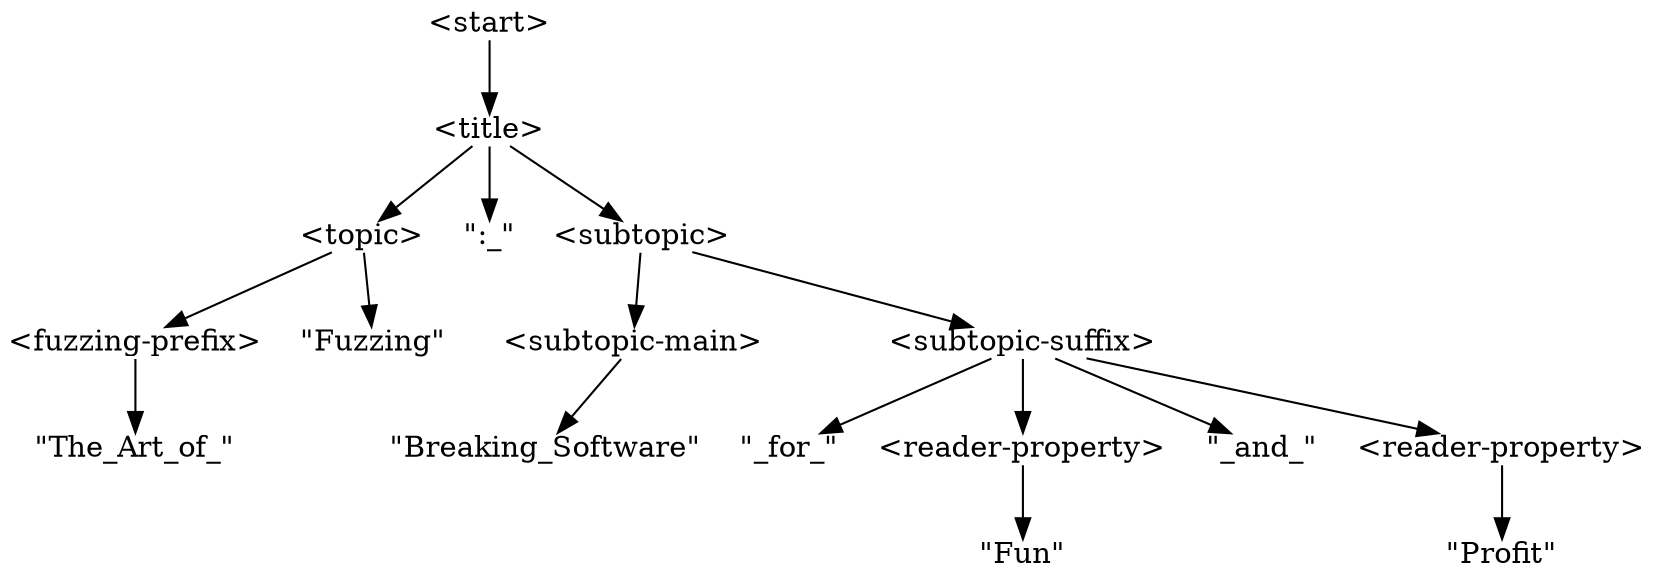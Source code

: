 digraph DerivationTree {

    node [shape=plain];

    n1 [label="\<start\>"];
    n2 [label="\<title\>"];
    n1 -> n2;

    n3 [label="\<topic\>"];
    n2 -> n3;

    n4 [label="\":_\""];
    n2 -> n4;

    n5 [label="\<subtopic\>"];
    n2 -> n5;

    n6 [label="\<fuzzing-prefix\>"];
    n3 -> n6;

    n7 [label="\"Fuzzing\""];
    n3 -> n7;

    n8 [label="\<subtopic-main\>"];
    n5 -> n8;

    n9 [label="\<subtopic-suffix\>"];
    n5 -> n9;

    n10 [label="\"The_Art_of_\""];
    n6 -> n10;

    n11 [label="\"Breaking_Software\""];
    n8 -> n11;

    n12 [label="\"_for_\""];
    n9 -> n12;

    n13 [label="\<reader-property\>"];
    n9 -> n13;

    n14 [label="\"_and_\""];
    n9 -> n14;

    n15 [label="\<reader-property\>"];
    n9 -> n15;

    n16 [label="\"Fun\""];
    n13 -> n16;

    n17 [label="\"Profit\""];
    n15 -> n17;

}